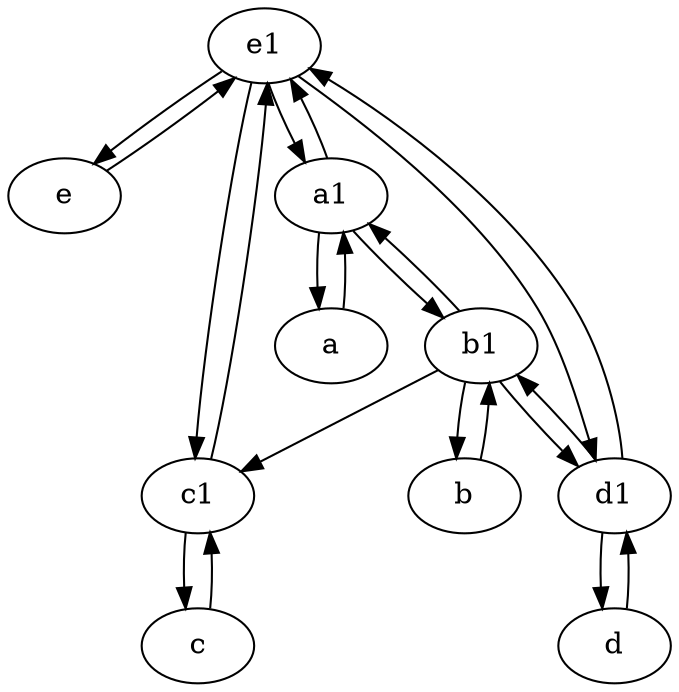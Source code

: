 digraph  {
	e1 [pos="25,45!"];
	e [pos="30,50!"];
	d [pos="20,30!"];
	c1 [pos="30,15!"];
	a [pos="40,10!"];
	a1 [pos="40,15!"];
	d1 [pos="25,30!"];
	b1 [pos="45,20!"];
	c [pos="20,10!"];
	b [pos="50,20!"];
	a -> a1;
	d -> d1;
	e -> e1;
	d1 -> d;
	b1 -> d1;
	d1 -> b1;
	a1 -> e1;
	b1 -> b;
	b -> b1;
	c1 -> e1;
	e1 -> a1;
	e1 -> c1;
	e1 -> d1;
	a1 -> a;
	d1 -> e1;
	c1 -> c;
	e1 -> e;
	c -> c1;
	b1 -> c1;
	a1 -> b1;
	b1 -> a1;

	}
